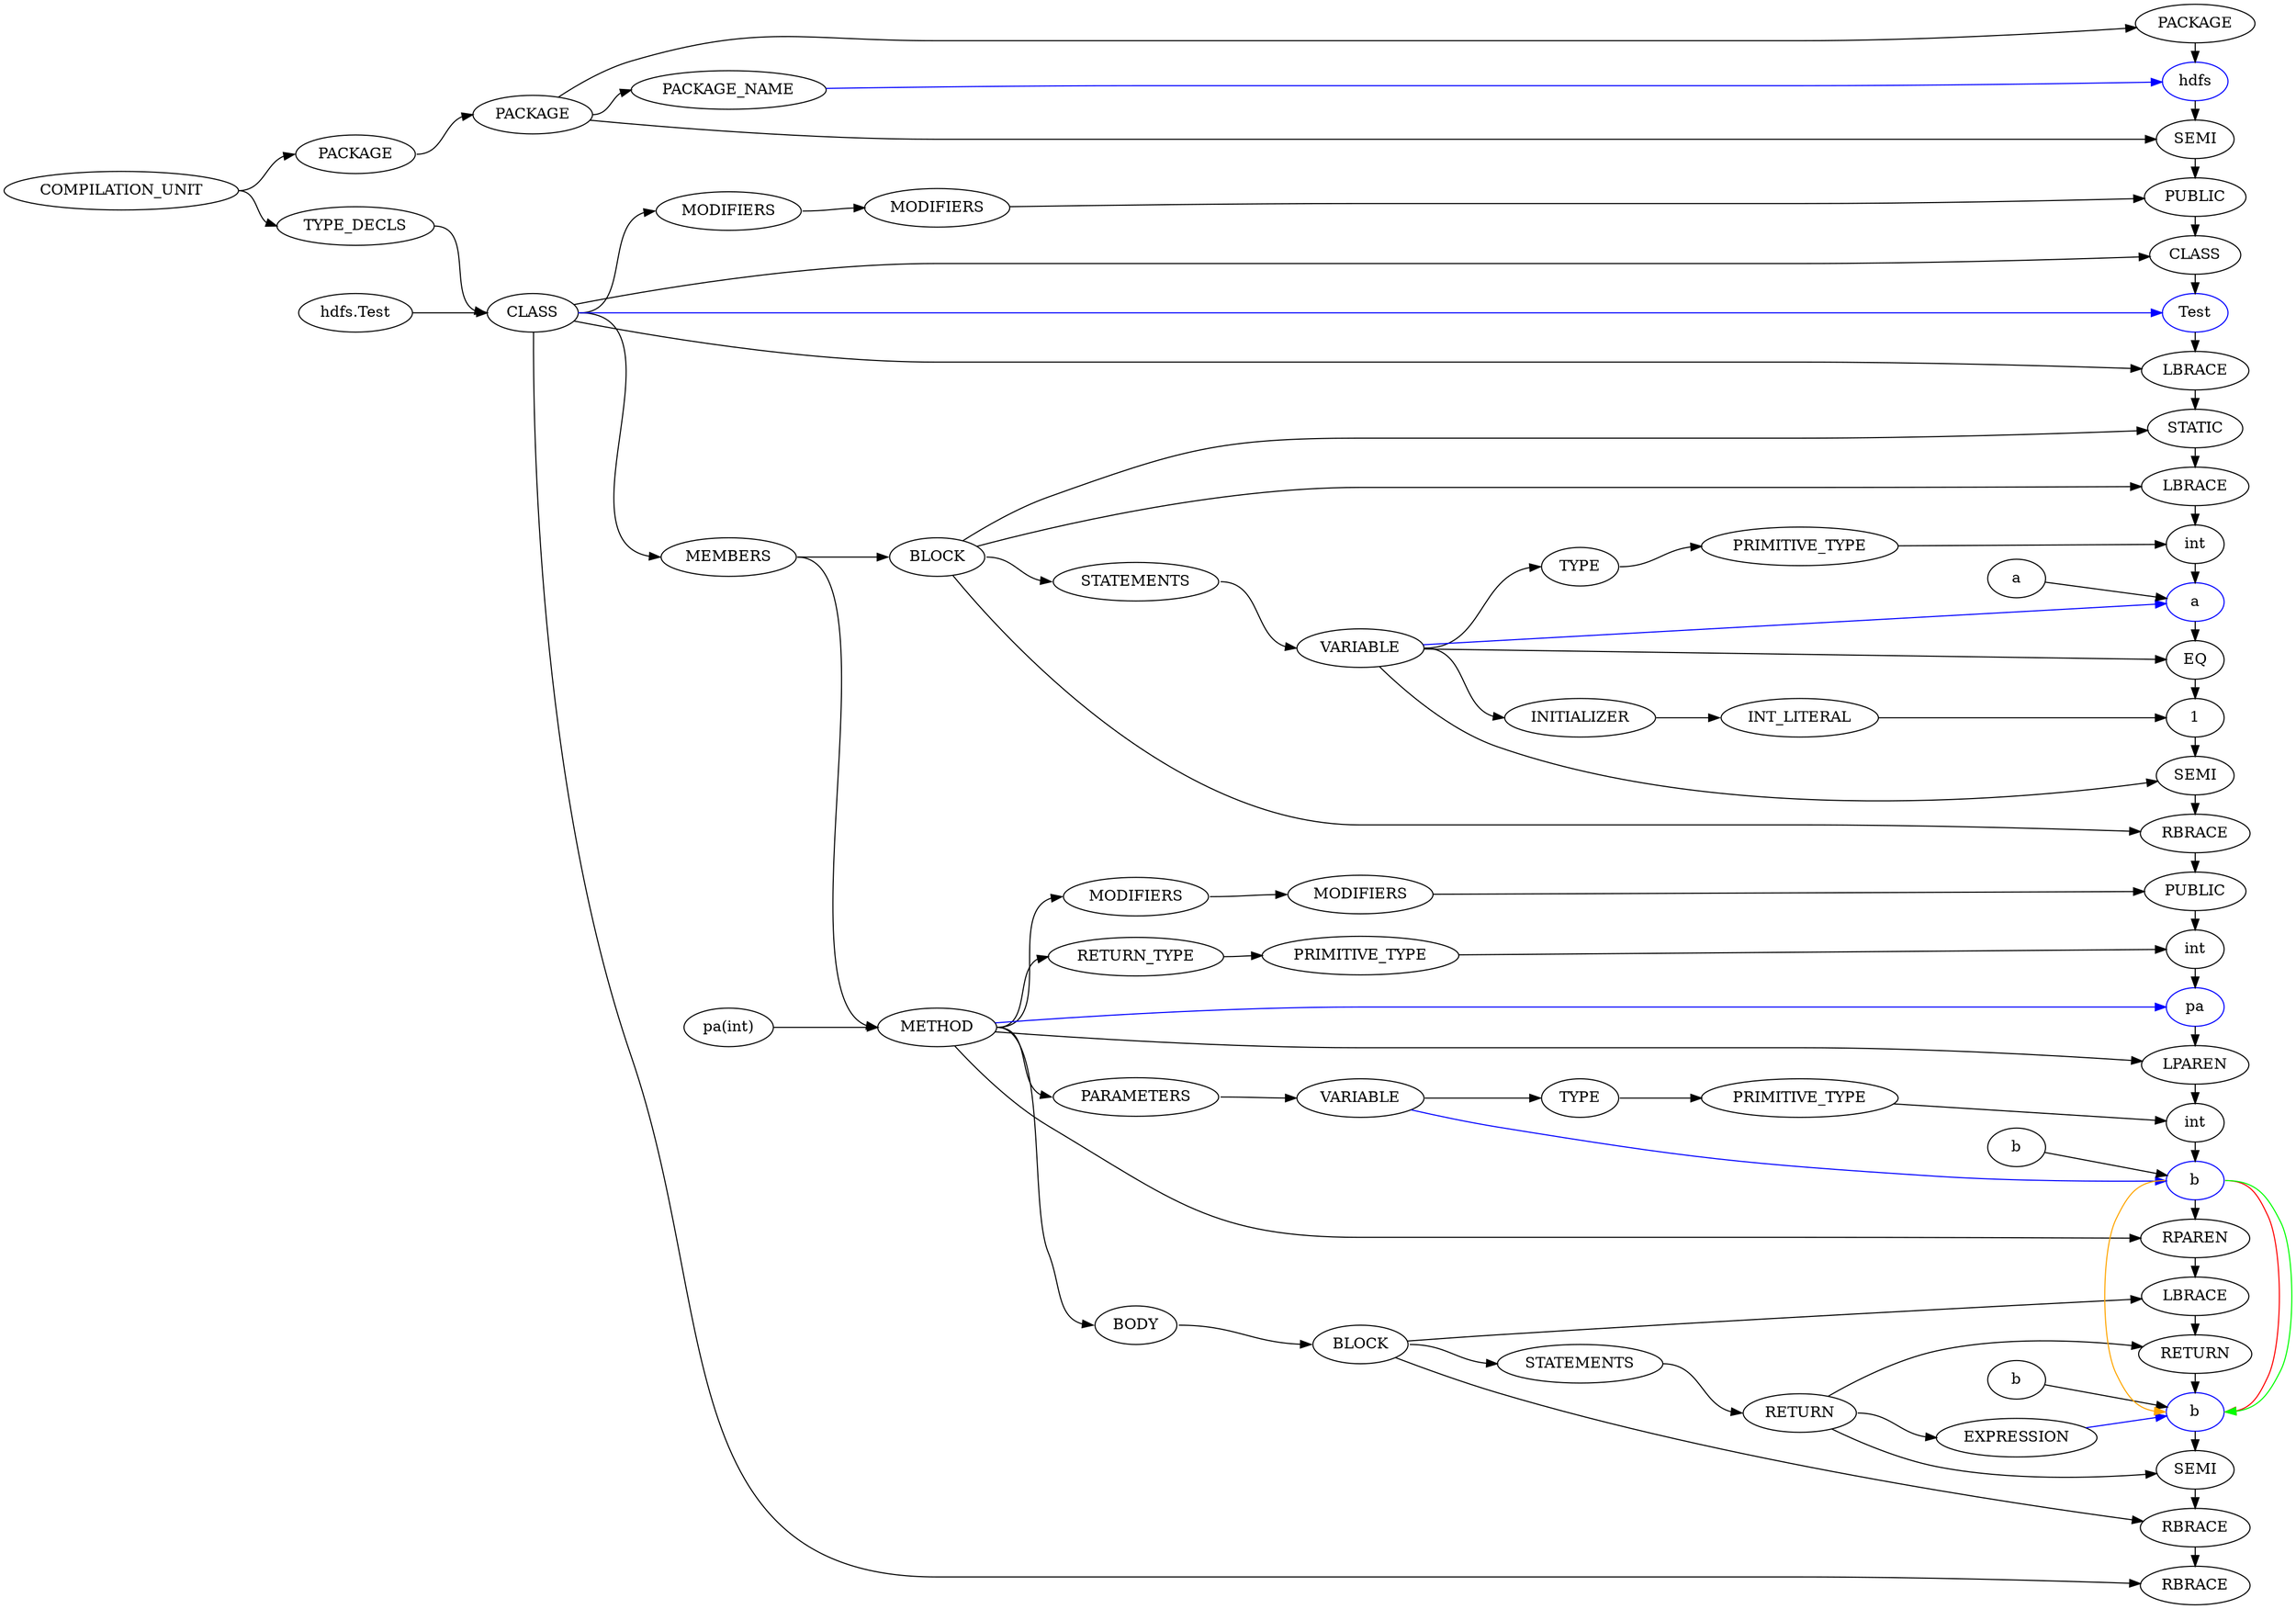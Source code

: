 digraph {
 rankdir=LR;
 subgraph {
  rank=same;
0 [ label="COMPILATION_UNIT" ];

 }
 subgraph {
  rank=same;
5 [ label="TYPE_DECLS" ];

1 [ label="PACKAGE" ];

 }
 subgraph {
  rank=same;
6 [ label="CLASS" ];

2 [ label="PACKAGE" ];

 }
 subgraph {
  rank=same;
9 [ label="MEMBERS" ];

7 [ label="MODIFIERS" ];

3 [ label="PACKAGE_NAME" ];

 }
 subgraph {
  rank=same;
19 [ label="METHOD" ];

10 [ label="BLOCK" ];

8 [ label="MODIFIERS" ];

 }
 subgraph {
  rank=same;
22 [ label="RETURN_TYPE" ];

20 [ label="MODIFIERS" ];

24 [ label="PARAMETERS" ];

30 [ label="BODY" ];

11 [ label="STATEMENTS" ];

 }
 subgraph {
  rank=same;
23 [ label="PRIMITIVE_TYPE" ];

21 [ label="MODIFIERS" ];

25 [ label="VARIABLE" ];

31 [ label="BLOCK" ];

12 [ label="VARIABLE" ];

 }
 subgraph {
  rank=same;
28 [ label="TYPE" ];

32 [ label="STATEMENTS" ];

15 [ label="TYPE" ];

17 [ label="INITIALIZER" ];

 }
 subgraph {
  rank=same;
29 [ label="PRIMITIVE_TYPE" ];

33 [ label="RETURN" ];

16 [ label="PRIMITIVE_TYPE" ];

18 [ label="INT_LITERAL" ];

 }
 subgraph {
  rank=same;
34 [ label="EXPRESSION" ];

 }
 subgraph {
 }
 subgraph {
64 [ label="hdfs.Test" ];

68 [ label="a" ];

69 [ label="pa(int)" ];

70 [ label="b" ];

71 [ label="b" ];

 }
 subgraph {
  rank=max;
36 [ label="PACKAGE" ];

37 [ label="hdfs" , color=blue];

38 [ label="SEMI" ];

39 [ label="PUBLIC" ];

40 [ label="CLASS" ];

41 [ label="Test" , color=blue];

42 [ label="LBRACE" ];

43 [ label="STATIC" ];

44 [ label="LBRACE" ];

45 [ label="int" ];

46 [ label="a" , color=blue];

47 [ label="EQ" ];

48 [ label="1" ];

49 [ label="SEMI" ];

50 [ label="RBRACE" ];

51 [ label="PUBLIC" ];

52 [ label="int" ];

53 [ label="pa" , color=blue];

54 [ label="LPAREN" ];

55 [ label="int" ];

56 [ label="b" , color=blue];

57 [ label="RPAREN" ];

58 [ label="LBRACE" ];

59 [ label="RETURN" ];

60 [ label="b" , color=blue];

61 [ label="SEMI" ];

62 [ label="RBRACE" ];

63 [ label="RBRACE" ];

 }
0 -> 1 [ headport=w, tailport=e];

1 -> 2 [ headport=w, tailport=e];

2 -> 3 [ headport=w, tailport=e];

0 -> 5 [ headport=w, tailport=e];

5 -> 6 [ headport=w, tailport=e];

6 -> 7 [ headport=w, tailport=e];

7 -> 8 [ headport=w, tailport=e];

6 -> 9 [ headport=w, tailport=e];

9 -> 10 [ headport=w, tailport=e];

10 -> 11 [ headport=w, tailport=e];

11 -> 12 [ headport=w, tailport=e];

12 -> 15 [ headport=w, tailport=e];

15 -> 16 [ headport=w, tailport=e];

12 -> 17 [ headport=w, tailport=e];

17 -> 18 [ headport=w, tailport=e];

9 -> 19 [ headport=w, tailport=e];

19 -> 20 [ headport=w, tailport=e];

20 -> 21 [ headport=w, tailport=e];

19 -> 22 [ headport=w, tailport=e];

22 -> 23 [ headport=w, tailport=e];

19 -> 24 [ headport=w, tailport=e];

24 -> 25 [ headport=w, tailport=e];

25 -> 28 [ headport=w, tailport=e];

28 -> 29 [ headport=w, tailport=e];

19 -> 30 [ headport=w, tailport=e];

30 -> 31 [ headport=w, tailport=e];

31 -> 32 [ headport=w, tailport=e];

32 -> 33 [ headport=w, tailport=e];

33 -> 34 [ headport=w, tailport=e];

36 -> 37 [ headport=n, tailport=s, weight=1000];

37 -> 38 [ headport=n, tailport=s, weight=1000];

38 -> 39 [ headport=n, tailport=s, weight=1000];

39 -> 40 [ headport=n, tailport=s, weight=1000];

40 -> 41 [ headport=n, tailport=s, weight=1000];

41 -> 42 [ headport=n, tailport=s, weight=1000];

42 -> 43 [ headport=n, tailport=s, weight=1000];

43 -> 44 [ headport=n, tailport=s, weight=1000];

44 -> 45 [ headport=n, tailport=s, weight=1000];

45 -> 46 [ headport=n, tailport=s, weight=1000];

46 -> 47 [ headport=n, tailport=s, weight=1000];

47 -> 48 [ headport=n, tailport=s, weight=1000];

48 -> 49 [ headport=n, tailport=s, weight=1000];

49 -> 50 [ headport=n, tailport=s, weight=1000];

50 -> 51 [ headport=n, tailport=s, weight=1000];

51 -> 52 [ headport=n, tailport=s, weight=1000];

52 -> 53 [ headport=n, tailport=s, weight=1000];

53 -> 54 [ headport=n, tailport=s, weight=1000];

54 -> 55 [ headport=n, tailport=s, weight=1000];

55 -> 56 [ headport=n, tailport=s, weight=1000];

56 -> 57 [ headport=n, tailport=s, weight=1000];

57 -> 58 [ headport=n, tailport=s, weight=1000];

58 -> 59 [ headport=n, tailport=s, weight=1000];

59 -> 60 [ headport=n, tailport=s, weight=1000];

60 -> 61 [ headport=n, tailport=s, weight=1000];

61 -> 62 [ headport=n, tailport=s, weight=1000];

62 -> 63 [ headport=n, tailport=s, weight=1000];

12 -> 46 [ color=blue];

25 -> 56 [ color=blue];

2 -> 36 [ ];

2 -> 38 [ ];

8 -> 39 [ ];

6 -> 40 [ ];

6 -> 41 [ color=blue];

6 -> 42 [ ];

10 -> 43 [ ];

10 -> 44 [ ];

16 -> 45 [ ];

12 -> 47 [ ];

18 -> 48 [ ];

12 -> 49 [ ];

10 -> 50 [ ];

21 -> 51 [ ];

23 -> 52 [ ];

19 -> 53 [ color=blue];

19 -> 54 [ ];

29 -> 55 [ ];

19 -> 57 [ ];

31 -> 58 [ ];

33 -> 59 [ ];

33 -> 61 [ ];

31 -> 62 [ ];

6 -> 63 [ ];

3 -> 37 [ color=blue];

34 -> 60 [ color=blue];

56 -> 60 [ headport=e, tailport=e, color=red, weight=0];

56 -> 60 [ headport=e, tailport=e, color=green, weight=0];

56 -> 60 [ headport=w, tailport=w, color=orange, weight=0];

64 -> 6 [ ];

68 -> 46 [ ];

69 -> 19 [ ];

70 -> 56 [ ];

71 -> 60 [ ];

}

